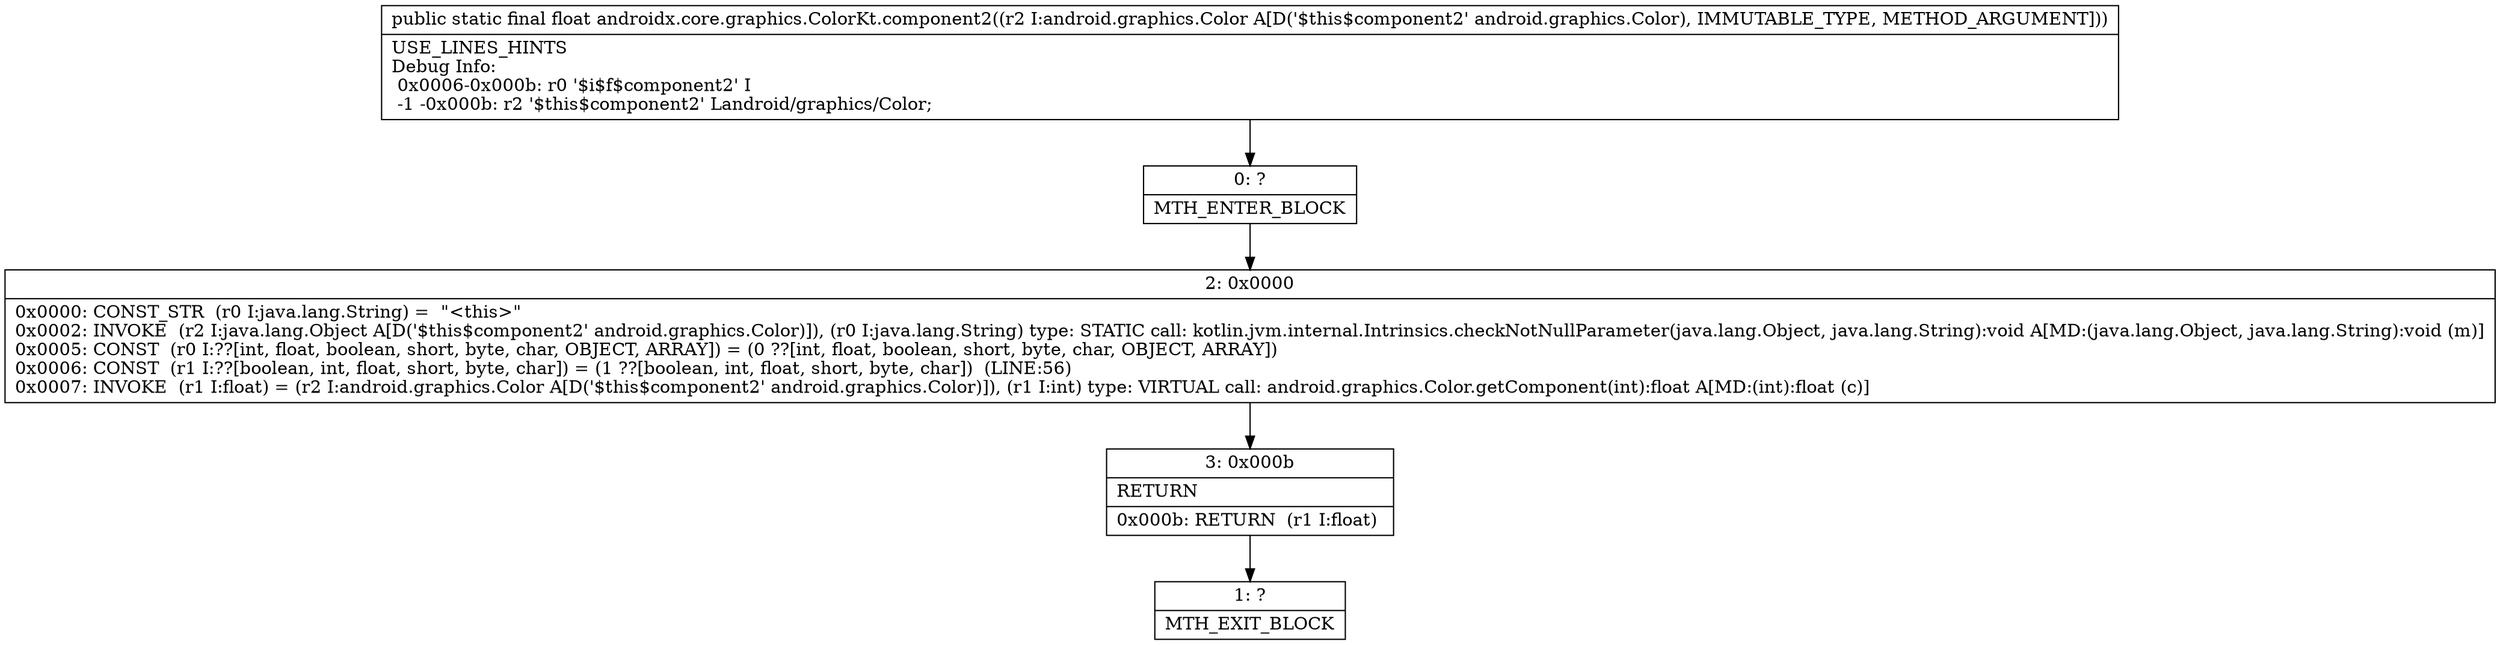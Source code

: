 digraph "CFG forandroidx.core.graphics.ColorKt.component2(Landroid\/graphics\/Color;)F" {
Node_0 [shape=record,label="{0\:\ ?|MTH_ENTER_BLOCK\l}"];
Node_2 [shape=record,label="{2\:\ 0x0000|0x0000: CONST_STR  (r0 I:java.lang.String) =  \"\<this\>\" \l0x0002: INVOKE  (r2 I:java.lang.Object A[D('$this$component2' android.graphics.Color)]), (r0 I:java.lang.String) type: STATIC call: kotlin.jvm.internal.Intrinsics.checkNotNullParameter(java.lang.Object, java.lang.String):void A[MD:(java.lang.Object, java.lang.String):void (m)]\l0x0005: CONST  (r0 I:??[int, float, boolean, short, byte, char, OBJECT, ARRAY]) = (0 ??[int, float, boolean, short, byte, char, OBJECT, ARRAY]) \l0x0006: CONST  (r1 I:??[boolean, int, float, short, byte, char]) = (1 ??[boolean, int, float, short, byte, char])  (LINE:56)\l0x0007: INVOKE  (r1 I:float) = (r2 I:android.graphics.Color A[D('$this$component2' android.graphics.Color)]), (r1 I:int) type: VIRTUAL call: android.graphics.Color.getComponent(int):float A[MD:(int):float (c)]\l}"];
Node_3 [shape=record,label="{3\:\ 0x000b|RETURN\l|0x000b: RETURN  (r1 I:float) \l}"];
Node_1 [shape=record,label="{1\:\ ?|MTH_EXIT_BLOCK\l}"];
MethodNode[shape=record,label="{public static final float androidx.core.graphics.ColorKt.component2((r2 I:android.graphics.Color A[D('$this$component2' android.graphics.Color), IMMUTABLE_TYPE, METHOD_ARGUMENT]))  | USE_LINES_HINTS\lDebug Info:\l  0x0006\-0x000b: r0 '$i$f$component2' I\l  \-1 \-0x000b: r2 '$this$component2' Landroid\/graphics\/Color;\l}"];
MethodNode -> Node_0;Node_0 -> Node_2;
Node_2 -> Node_3;
Node_3 -> Node_1;
}

